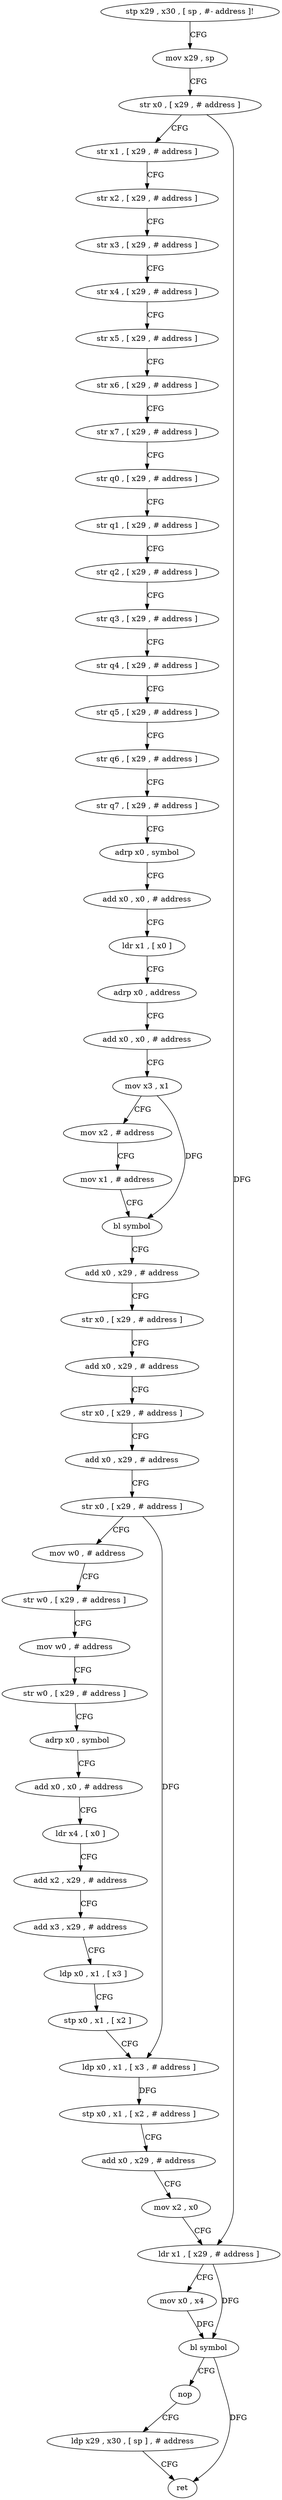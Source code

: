 digraph "func" {
"4340580" [label = "stp x29 , x30 , [ sp , #- address ]!" ]
"4340584" [label = "mov x29 , sp" ]
"4340588" [label = "str x0 , [ x29 , # address ]" ]
"4340592" [label = "str x1 , [ x29 , # address ]" ]
"4340596" [label = "str x2 , [ x29 , # address ]" ]
"4340600" [label = "str x3 , [ x29 , # address ]" ]
"4340604" [label = "str x4 , [ x29 , # address ]" ]
"4340608" [label = "str x5 , [ x29 , # address ]" ]
"4340612" [label = "str x6 , [ x29 , # address ]" ]
"4340616" [label = "str x7 , [ x29 , # address ]" ]
"4340620" [label = "str q0 , [ x29 , # address ]" ]
"4340624" [label = "str q1 , [ x29 , # address ]" ]
"4340628" [label = "str q2 , [ x29 , # address ]" ]
"4340632" [label = "str q3 , [ x29 , # address ]" ]
"4340636" [label = "str q4 , [ x29 , # address ]" ]
"4340640" [label = "str q5 , [ x29 , # address ]" ]
"4340644" [label = "str q6 , [ x29 , # address ]" ]
"4340648" [label = "str q7 , [ x29 , # address ]" ]
"4340652" [label = "adrp x0 , symbol" ]
"4340656" [label = "add x0 , x0 , # address" ]
"4340660" [label = "ldr x1 , [ x0 ]" ]
"4340664" [label = "adrp x0 , address" ]
"4340668" [label = "add x0 , x0 , # address" ]
"4340672" [label = "mov x3 , x1" ]
"4340676" [label = "mov x2 , # address" ]
"4340680" [label = "mov x1 , # address" ]
"4340684" [label = "bl symbol" ]
"4340688" [label = "add x0 , x29 , # address" ]
"4340692" [label = "str x0 , [ x29 , # address ]" ]
"4340696" [label = "add x0 , x29 , # address" ]
"4340700" [label = "str x0 , [ x29 , # address ]" ]
"4340704" [label = "add x0 , x29 , # address" ]
"4340708" [label = "str x0 , [ x29 , # address ]" ]
"4340712" [label = "mov w0 , # address" ]
"4340716" [label = "str w0 , [ x29 , # address ]" ]
"4340720" [label = "mov w0 , # address" ]
"4340724" [label = "str w0 , [ x29 , # address ]" ]
"4340728" [label = "adrp x0 , symbol" ]
"4340732" [label = "add x0 , x0 , # address" ]
"4340736" [label = "ldr x4 , [ x0 ]" ]
"4340740" [label = "add x2 , x29 , # address" ]
"4340744" [label = "add x3 , x29 , # address" ]
"4340748" [label = "ldp x0 , x1 , [ x3 ]" ]
"4340752" [label = "stp x0 , x1 , [ x2 ]" ]
"4340756" [label = "ldp x0 , x1 , [ x3 , # address ]" ]
"4340760" [label = "stp x0 , x1 , [ x2 , # address ]" ]
"4340764" [label = "add x0 , x29 , # address" ]
"4340768" [label = "mov x2 , x0" ]
"4340772" [label = "ldr x1 , [ x29 , # address ]" ]
"4340776" [label = "mov x0 , x4" ]
"4340780" [label = "bl symbol" ]
"4340784" [label = "nop" ]
"4340788" [label = "ldp x29 , x30 , [ sp ] , # address" ]
"4340792" [label = "ret" ]
"4340580" -> "4340584" [ label = "CFG" ]
"4340584" -> "4340588" [ label = "CFG" ]
"4340588" -> "4340592" [ label = "CFG" ]
"4340588" -> "4340772" [ label = "DFG" ]
"4340592" -> "4340596" [ label = "CFG" ]
"4340596" -> "4340600" [ label = "CFG" ]
"4340600" -> "4340604" [ label = "CFG" ]
"4340604" -> "4340608" [ label = "CFG" ]
"4340608" -> "4340612" [ label = "CFG" ]
"4340612" -> "4340616" [ label = "CFG" ]
"4340616" -> "4340620" [ label = "CFG" ]
"4340620" -> "4340624" [ label = "CFG" ]
"4340624" -> "4340628" [ label = "CFG" ]
"4340628" -> "4340632" [ label = "CFG" ]
"4340632" -> "4340636" [ label = "CFG" ]
"4340636" -> "4340640" [ label = "CFG" ]
"4340640" -> "4340644" [ label = "CFG" ]
"4340644" -> "4340648" [ label = "CFG" ]
"4340648" -> "4340652" [ label = "CFG" ]
"4340652" -> "4340656" [ label = "CFG" ]
"4340656" -> "4340660" [ label = "CFG" ]
"4340660" -> "4340664" [ label = "CFG" ]
"4340664" -> "4340668" [ label = "CFG" ]
"4340668" -> "4340672" [ label = "CFG" ]
"4340672" -> "4340676" [ label = "CFG" ]
"4340672" -> "4340684" [ label = "DFG" ]
"4340676" -> "4340680" [ label = "CFG" ]
"4340680" -> "4340684" [ label = "CFG" ]
"4340684" -> "4340688" [ label = "CFG" ]
"4340688" -> "4340692" [ label = "CFG" ]
"4340692" -> "4340696" [ label = "CFG" ]
"4340696" -> "4340700" [ label = "CFG" ]
"4340700" -> "4340704" [ label = "CFG" ]
"4340704" -> "4340708" [ label = "CFG" ]
"4340708" -> "4340712" [ label = "CFG" ]
"4340708" -> "4340756" [ label = "DFG" ]
"4340712" -> "4340716" [ label = "CFG" ]
"4340716" -> "4340720" [ label = "CFG" ]
"4340720" -> "4340724" [ label = "CFG" ]
"4340724" -> "4340728" [ label = "CFG" ]
"4340728" -> "4340732" [ label = "CFG" ]
"4340732" -> "4340736" [ label = "CFG" ]
"4340736" -> "4340740" [ label = "CFG" ]
"4340740" -> "4340744" [ label = "CFG" ]
"4340744" -> "4340748" [ label = "CFG" ]
"4340748" -> "4340752" [ label = "CFG" ]
"4340752" -> "4340756" [ label = "CFG" ]
"4340756" -> "4340760" [ label = "DFG" ]
"4340760" -> "4340764" [ label = "CFG" ]
"4340764" -> "4340768" [ label = "CFG" ]
"4340768" -> "4340772" [ label = "CFG" ]
"4340772" -> "4340776" [ label = "CFG" ]
"4340772" -> "4340780" [ label = "DFG" ]
"4340776" -> "4340780" [ label = "DFG" ]
"4340780" -> "4340784" [ label = "CFG" ]
"4340780" -> "4340792" [ label = "DFG" ]
"4340784" -> "4340788" [ label = "CFG" ]
"4340788" -> "4340792" [ label = "CFG" ]
}
